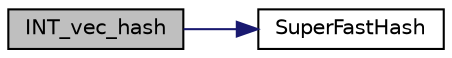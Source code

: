 digraph "INT_vec_hash"
{
  edge [fontname="Helvetica",fontsize="10",labelfontname="Helvetica",labelfontsize="10"];
  node [fontname="Helvetica",fontsize="10",shape=record];
  rankdir="LR";
  Node2481 [label="INT_vec_hash",height=0.2,width=0.4,color="black", fillcolor="grey75", style="filled", fontcolor="black"];
  Node2481 -> Node2482 [color="midnightblue",fontsize="10",style="solid",fontname="Helvetica"];
  Node2482 [label="SuperFastHash",height=0.2,width=0.4,color="black", fillcolor="white", style="filled",URL="$d5/de2/foundations_2data__structures_2data__structures_8h.html#a11d69a8cb5ac90dfb13d2e25df8eb1ce"];
}
